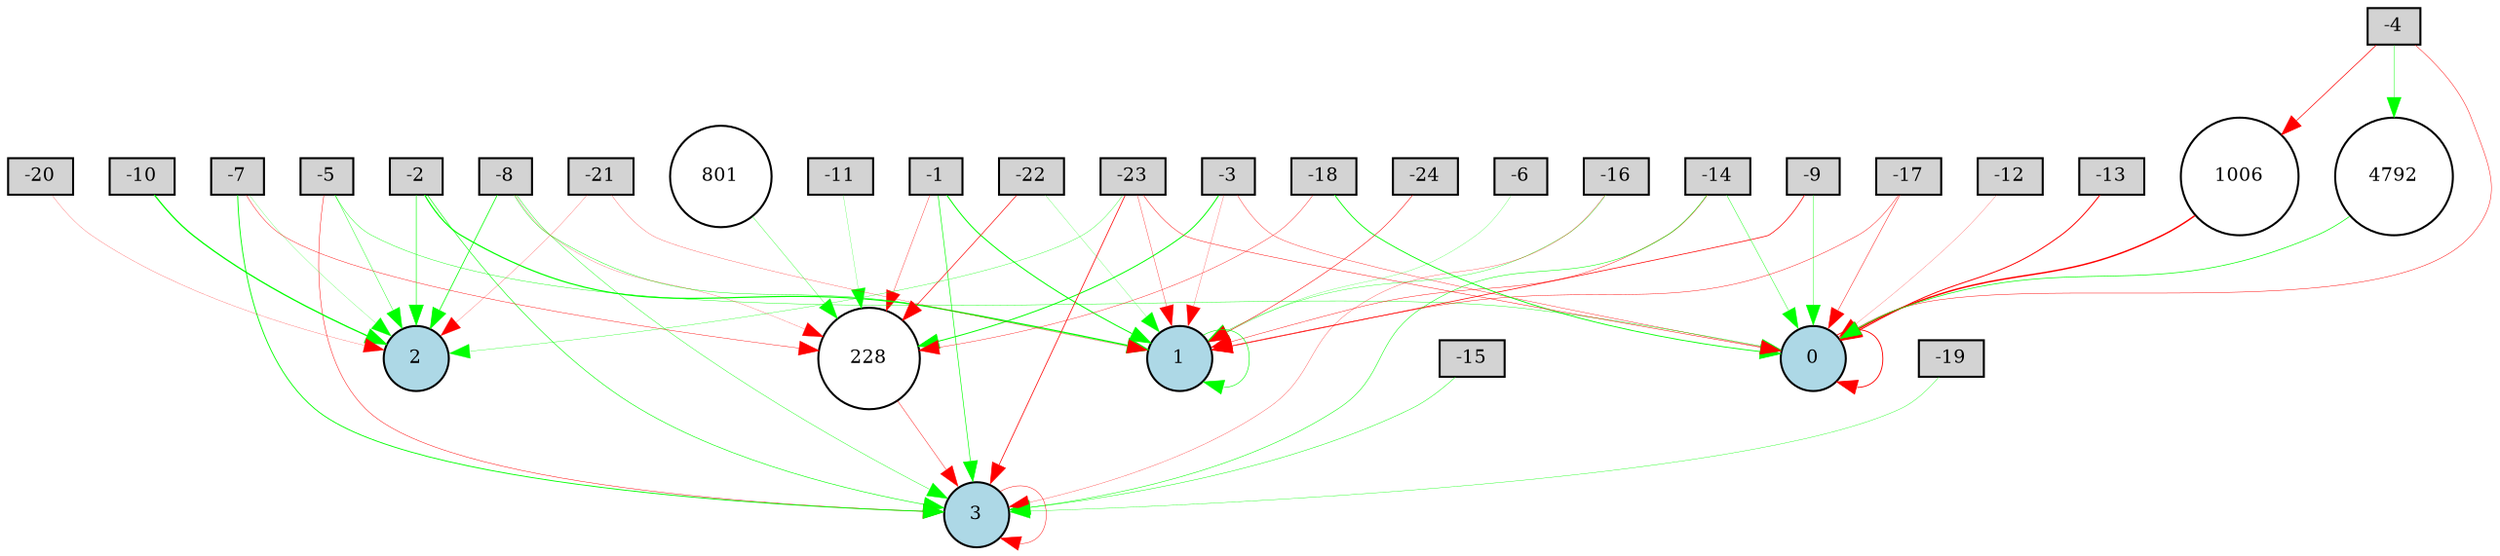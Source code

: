 digraph {
	node [fontsize=9 height=0.2 shape=circle width=0.2]
	-1 [fillcolor=lightgray shape=box style=filled]
	-2 [fillcolor=lightgray shape=box style=filled]
	-3 [fillcolor=lightgray shape=box style=filled]
	-4 [fillcolor=lightgray shape=box style=filled]
	-5 [fillcolor=lightgray shape=box style=filled]
	-6 [fillcolor=lightgray shape=box style=filled]
	-7 [fillcolor=lightgray shape=box style=filled]
	-8 [fillcolor=lightgray shape=box style=filled]
	-9 [fillcolor=lightgray shape=box style=filled]
	-10 [fillcolor=lightgray shape=box style=filled]
	-11 [fillcolor=lightgray shape=box style=filled]
	-12 [fillcolor=lightgray shape=box style=filled]
	-13 [fillcolor=lightgray shape=box style=filled]
	-14 [fillcolor=lightgray shape=box style=filled]
	-15 [fillcolor=lightgray shape=box style=filled]
	-16 [fillcolor=lightgray shape=box style=filled]
	-17 [fillcolor=lightgray shape=box style=filled]
	-18 [fillcolor=lightgray shape=box style=filled]
	-19 [fillcolor=lightgray shape=box style=filled]
	-20 [fillcolor=lightgray shape=box style=filled]
	-21 [fillcolor=lightgray shape=box style=filled]
	-22 [fillcolor=lightgray shape=box style=filled]
	-23 [fillcolor=lightgray shape=box style=filled]
	-24 [fillcolor=lightgray shape=box style=filled]
	0 [fillcolor=lightblue style=filled]
	1 [fillcolor=lightblue style=filled]
	2 [fillcolor=lightblue style=filled]
	3 [fillcolor=lightblue style=filled]
	228 [fillcolor=white style=filled]
	801 [fillcolor=white style=filled]
	1006 [fillcolor=white style=filled]
	4792 [fillcolor=white style=filled]
	-20 -> 2 [color=red penwidth=0.10886668124856698 style=solid]
	-23 -> 0 [color=red penwidth=0.22309356606591063 style=solid]
	-10 -> 2 [color=green penwidth=0.6249884054663664 style=solid]
	-19 -> 3 [color=green penwidth=0.17710526612302563 style=solid]
	-24 -> 1 [color=red penwidth=0.2622876859861853 style=solid]
	-16 -> 3 [color=red penwidth=0.13946451582360886 style=solid]
	-12 -> 0 [color=red penwidth=0.106208789328486 style=solid]
	-21 -> 1 [color=red penwidth=0.1278044927103825 style=solid]
	-8 -> 1 [color=green penwidth=0.21041531207553743 style=solid]
	-9 -> 1 [color=red penwidth=0.3528547794374499 style=solid]
	-1 -> 1 [color=green penwidth=0.4804726011615401 style=solid]
	3 -> 3 [color=red penwidth=0.22247131976459655 style=solid]
	-17 -> 0 [color=red penwidth=0.21827086487953595 style=solid]
	-23 -> 3 [color=red penwidth=0.3657633116295398 style=solid]
	-8 -> 2 [color=green penwidth=0.3614422536856987 style=solid]
	-22 -> 1 [color=green penwidth=0.11595748494400915 style=solid]
	-2 -> 1 [color=green penwidth=0.5793569614406209 style=solid]
	-7 -> 3 [color=green penwidth=0.4279896753391317 style=solid]
	1 -> 1 [color=green penwidth=0.29060397534630134 style=solid]
	1006 -> 0 [color=red penwidth=0.7144180492998737 style=solid]
	-5 -> 0 [color=green penwidth=0.20017004715064857 style=solid]
	0 -> 0 [color=red penwidth=0.4323292682881057 style=solid]
	-14 -> 3 [color=green penwidth=0.25141333930851717 style=solid]
	-22 -> 228 [color=red penwidth=0.32352487412420033 style=solid]
	-23 -> 2 [color=green penwidth=0.16343964949685702 style=solid]
	-18 -> 228 [color=red penwidth=0.1894774654683718 style=solid]
	-2 -> 2 [color=green penwidth=0.2964277030373099 style=solid]
	801 -> 228 [color=green penwidth=0.1668357076489651 style=solid]
	-8 -> 228 [color=red penwidth=0.10564582203365656 style=solid]
	-16 -> 1 [color=green penwidth=0.18113635929149355 style=solid]
	-3 -> 1 [color=red penwidth=0.11857982945627912 style=solid]
	-11 -> 228 [color=green penwidth=0.11660066507345021 style=solid]
	-9 -> 0 [color=green penwidth=0.1908448559190612 style=solid]
	228 -> 3 [color=red penwidth=0.20609181210873845 style=solid]
	-4 -> 0 [color=red penwidth=0.2259686376667647 style=solid]
	-7 -> 2 [color=green penwidth=0.1119306390091128 style=solid]
	-1 -> 228 [color=red penwidth=0.17366823864954423 style=solid]
	-3 -> 228 [color=green penwidth=0.4669151098511293 style=solid]
	-5 -> 3 [color=red penwidth=0.22778392082302287 style=solid]
	-4 -> 4792 [color=green penwidth=0.20231301134446 style=solid]
	-14 -> 0 [color=green penwidth=0.20433661368619582 style=solid]
	-6 -> 1 [color=green penwidth=0.1189848699620343 style=solid]
	4792 -> 0 [color=green penwidth=0.3350881372296548 style=solid]
	-23 -> 1 [color=red penwidth=0.16095724820645507 style=solid]
	-7 -> 228 [color=red penwidth=0.2046792482730485 style=solid]
	-1 -> 3 [color=green penwidth=0.3088223862470013 style=solid]
	-21 -> 2 [color=red penwidth=0.10950242427323309 style=solid]
	-8 -> 3 [color=green penwidth=0.19895137188914525 style=solid]
	-3 -> 0 [color=red penwidth=0.18226788239277641 style=solid]
	-17 -> 1 [color=red penwidth=0.20817064640748753 style=solid]
	-15 -> 3 [color=green penwidth=0.21866152698938157 style=solid]
	-4 -> 1006 [color=red penwidth=0.3383825912496855 style=solid]
	-18 -> 0 [color=green penwidth=0.42155181534602504 style=solid]
	-13 -> 0 [color=red penwidth=0.47689285407840176 style=solid]
	-5 -> 2 [color=green penwidth=0.19807631680250884 style=solid]
	-14 -> 1 [color=red penwidth=0.21130367592494317 style=solid]
	-2 -> 3 [color=green penwidth=0.28959376391743563 style=solid]
}
